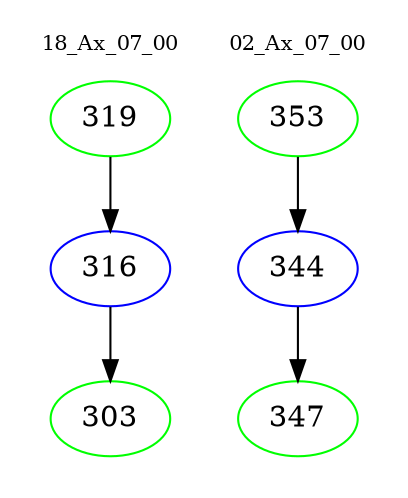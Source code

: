 digraph{
subgraph cluster_0 {
color = white
label = "18_Ax_07_00";
fontsize=10;
T0_319 [label="319", color="green"]
T0_319 -> T0_316 [color="black"]
T0_316 [label="316", color="blue"]
T0_316 -> T0_303 [color="black"]
T0_303 [label="303", color="green"]
}
subgraph cluster_1 {
color = white
label = "02_Ax_07_00";
fontsize=10;
T1_353 [label="353", color="green"]
T1_353 -> T1_344 [color="black"]
T1_344 [label="344", color="blue"]
T1_344 -> T1_347 [color="black"]
T1_347 [label="347", color="green"]
}
}
